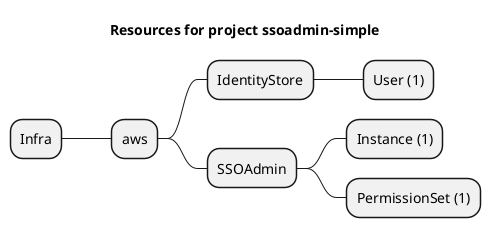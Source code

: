 @startmindmap
title Resources for project ssoadmin-simple
skinparam monochrome true
+ Infra
++ aws
+++ IdentityStore
++++ User (1)
+++ SSOAdmin
++++ Instance (1)
++++ PermissionSet (1)
@endmindmap